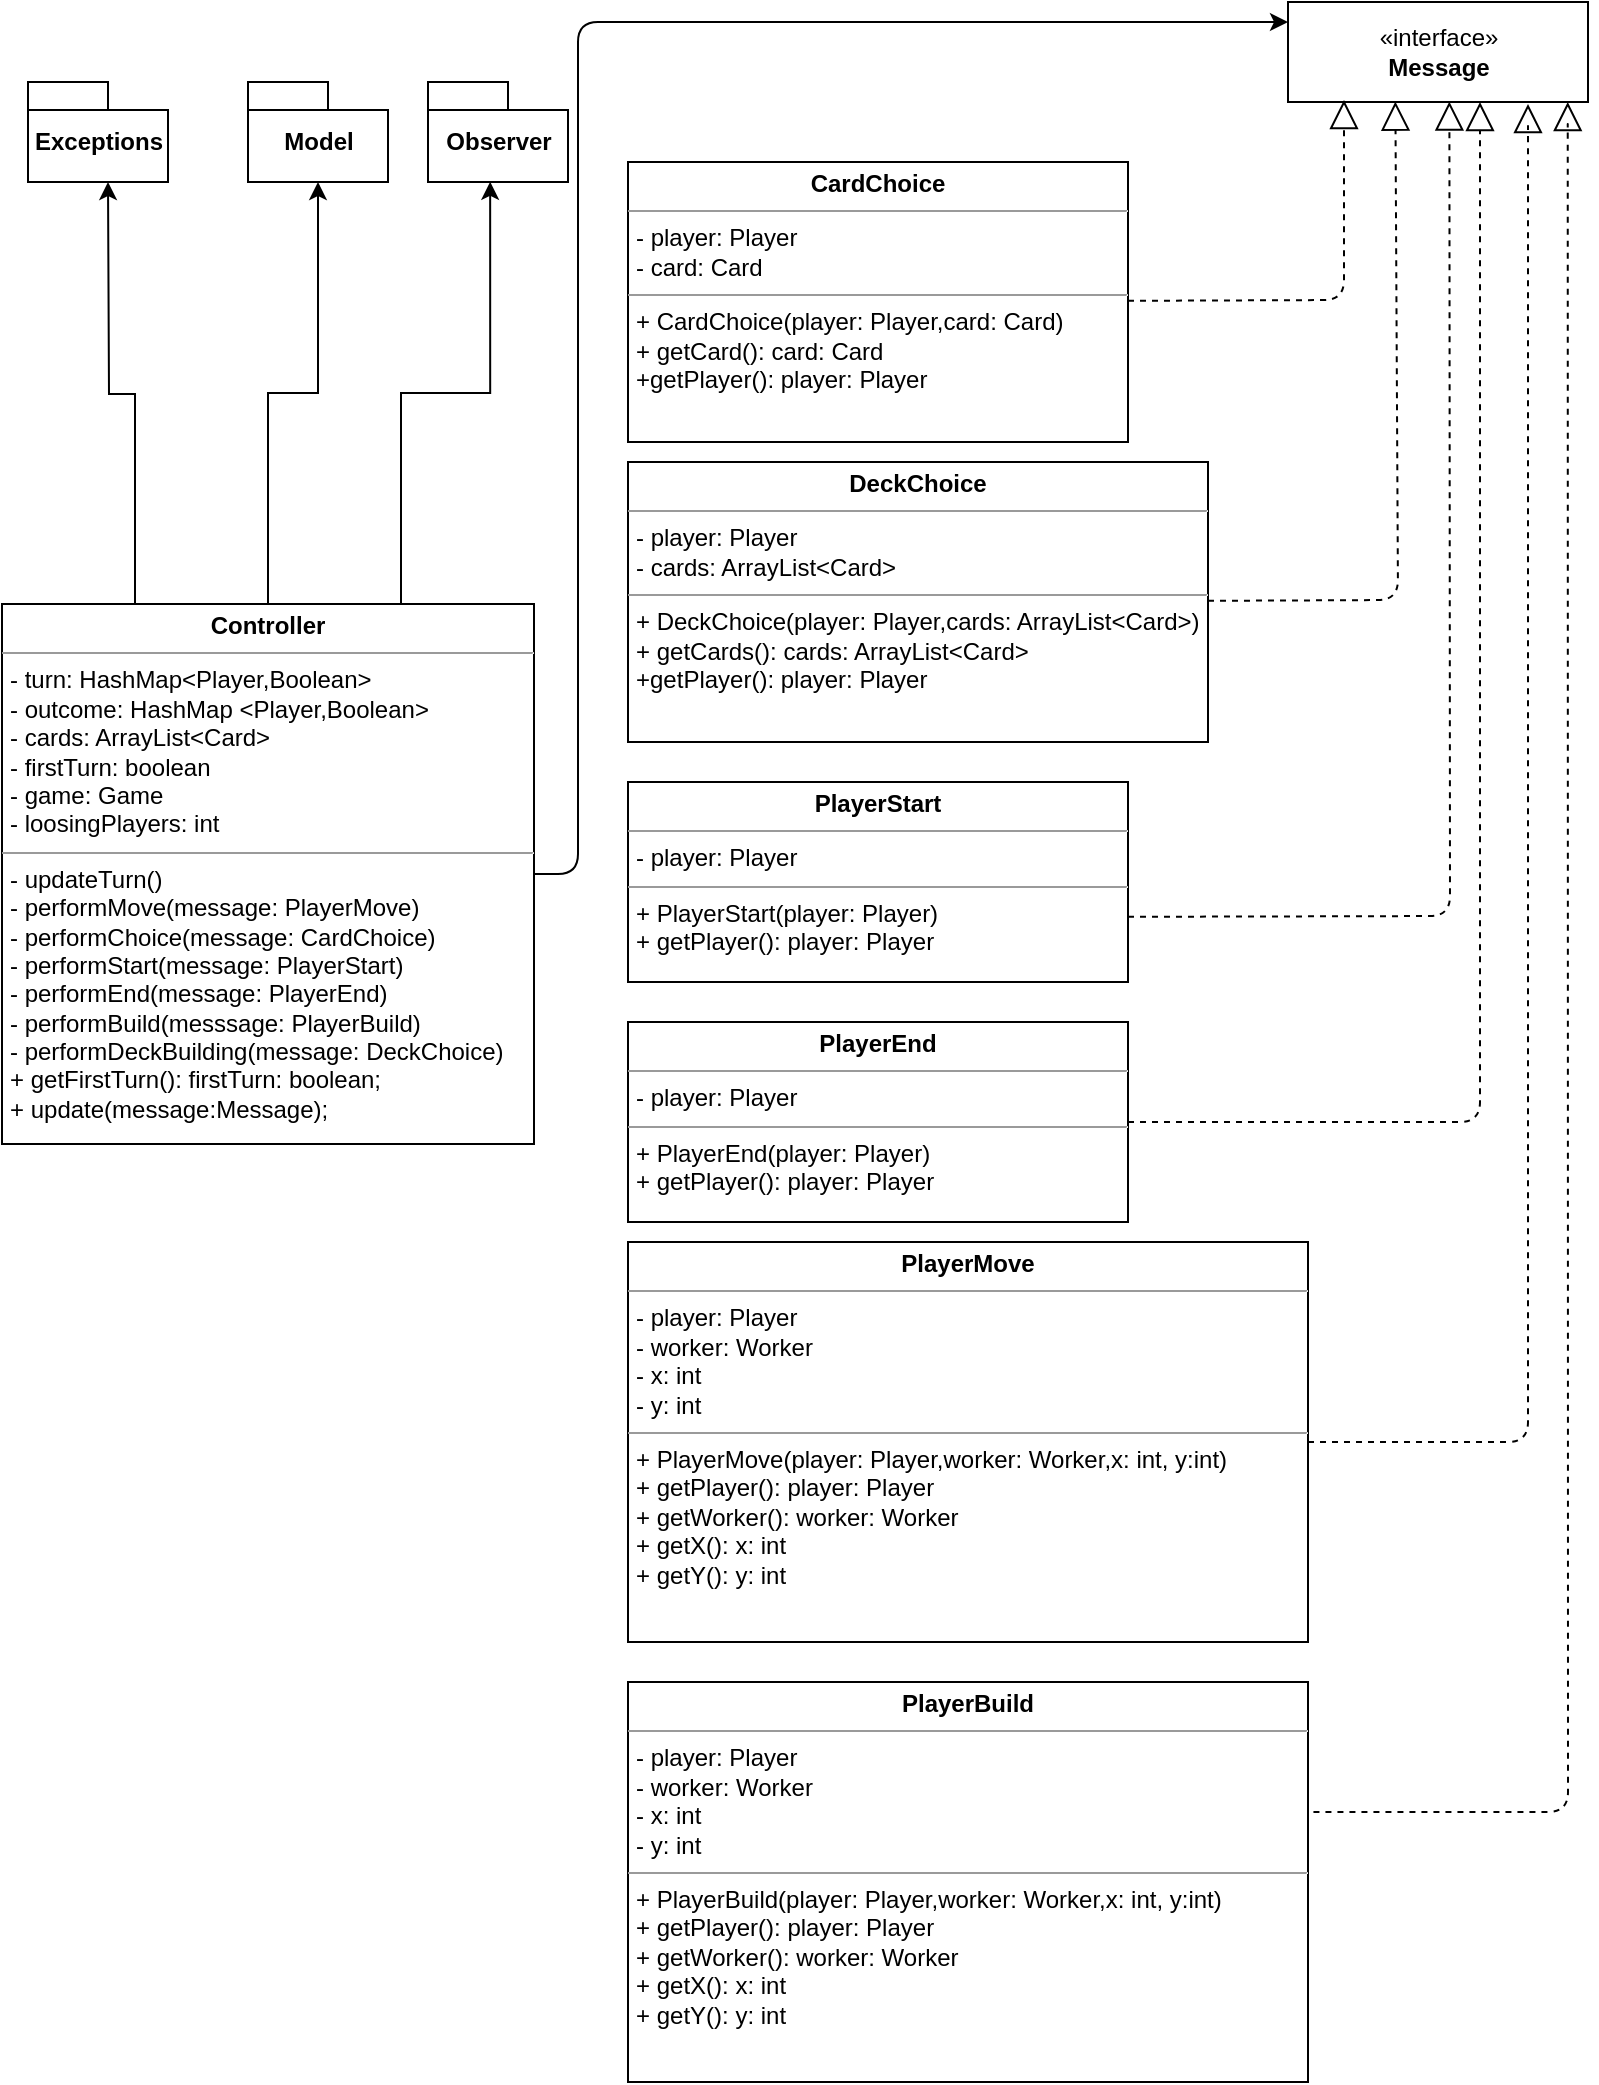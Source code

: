 <mxfile version="12.6.5" type="device"><diagram id="-WENF1uZhysJqQvcyBzV" name="Page-1"><mxGraphModel dx="1422" dy="800" grid="0" gridSize="10" guides="1" tooltips="1" connect="1" arrows="1" fold="1" page="1" pageScale="1" pageWidth="850" pageHeight="1100" math="0" shadow="0"><root><mxCell id="0"/><mxCell id="1" parent="0"/><mxCell id="0V0KwXom9wnMVXdjDpvW-1" value="Model" style="shape=folder;fontStyle=1;spacingTop=10;tabWidth=40;tabHeight=14;tabPosition=left;html=1;" parent="1" vertex="1"><mxGeometry x="160" y="70" width="70" height="50" as="geometry"/></mxCell><mxCell id="0V0KwXom9wnMVXdjDpvW-2" value="Observer" style="shape=folder;fontStyle=1;spacingTop=10;tabWidth=40;tabHeight=14;tabPosition=left;html=1;" parent="1" vertex="1"><mxGeometry x="250" y="70" width="70" height="50" as="geometry"/></mxCell><mxCell id="0V0KwXom9wnMVXdjDpvW-22" style="edgeStyle=orthogonalEdgeStyle;rounded=0;orthogonalLoop=1;jettySize=auto;html=1;entryX=0.5;entryY=1;entryDx=0;entryDy=0;entryPerimeter=0;" parent="1" source="0V0KwXom9wnMVXdjDpvW-3" target="0V0KwXom9wnMVXdjDpvW-1" edge="1"><mxGeometry relative="1" as="geometry"/></mxCell><mxCell id="0V0KwXom9wnMVXdjDpvW-3" value="&lt;p style=&quot;margin: 0px ; margin-top: 4px ; text-align: center&quot;&gt;&lt;b&gt;Controller&lt;/b&gt;&lt;/p&gt;&lt;hr size=&quot;1&quot;&gt;&lt;p style=&quot;margin: 0px ; margin-left: 4px&quot;&gt;- turn: HashMap&amp;lt;Player,Boolean&amp;gt;&lt;/p&gt;&lt;p style=&quot;margin: 0px ; margin-left: 4px&quot;&gt;- outcome: HashMap &amp;lt;Player,Boolean&amp;gt;&amp;nbsp;&lt;/p&gt;&lt;p style=&quot;margin: 0px ; margin-left: 4px&quot;&gt;- cards: ArrayList&amp;lt;Card&amp;gt;&lt;/p&gt;&lt;p style=&quot;margin: 0px ; margin-left: 4px&quot;&gt;- firstTurn: boolean&lt;/p&gt;&lt;p style=&quot;margin: 0px ; margin-left: 4px&quot;&gt;- game: Game&lt;/p&gt;&lt;p style=&quot;margin: 0px ; margin-left: 4px&quot;&gt;- loosingPlayers: int&lt;/p&gt;&lt;hr size=&quot;1&quot;&gt;&lt;p style=&quot;margin: 0px ; margin-left: 4px&quot;&gt;- updateTurn()&lt;/p&gt;&lt;p style=&quot;margin: 0px ; margin-left: 4px&quot;&gt;- performMove(message: PlayerMove)&lt;/p&gt;&lt;p style=&quot;margin: 0px ; margin-left: 4px&quot;&gt;- performChoice(message: CardChoice)&lt;/p&gt;&lt;p style=&quot;margin: 0px ; margin-left: 4px&quot;&gt;- performStart(message: PlayerStart)&lt;/p&gt;&lt;p style=&quot;margin: 0px ; margin-left: 4px&quot;&gt;- performEnd(message: PlayerEnd)&lt;/p&gt;&lt;p style=&quot;margin: 0px ; margin-left: 4px&quot;&gt;- performBuild(messsage: PlayerBuild)&lt;/p&gt;&lt;p style=&quot;margin: 0px ; margin-left: 4px&quot;&gt;- performDeckBuilding(message: DeckChoice)&lt;/p&gt;&lt;p style=&quot;margin: 0px ; margin-left: 4px&quot;&gt;+ getFirstTurn(): firstTurn: boolean;&lt;/p&gt;&lt;p style=&quot;margin: 0px ; margin-left: 4px&quot;&gt;+ update(message:Message);&amp;nbsp;&amp;nbsp;&lt;/p&gt;" style="verticalAlign=top;align=left;overflow=fill;fontSize=12;fontFamily=Helvetica;html=1;" parent="1" vertex="1"><mxGeometry x="37" y="331" width="266" height="270" as="geometry"/></mxCell><mxCell id="0V0KwXom9wnMVXdjDpvW-4" value="«interface»&lt;br&gt;&lt;b&gt;Message&lt;/b&gt;" style="html=1;" parent="1" vertex="1"><mxGeometry x="680" y="30" width="150" height="50" as="geometry"/></mxCell><mxCell id="0V0KwXom9wnMVXdjDpvW-5" value="&lt;p style=&quot;margin: 0px ; margin-top: 4px ; text-align: center&quot;&gt;&lt;b&gt;CardChoice&lt;/b&gt;&lt;/p&gt;&lt;hr size=&quot;1&quot;&gt;&lt;p style=&quot;margin: 0px ; margin-left: 4px&quot;&gt;- player: Player&lt;/p&gt;&lt;p style=&quot;margin: 0px ; margin-left: 4px&quot;&gt;- card: Card&lt;/p&gt;&lt;hr size=&quot;1&quot;&gt;&lt;p style=&quot;margin: 0px ; margin-left: 4px&quot;&gt;+ CardChoice(player: Player,card: Card)&lt;/p&gt;&lt;p style=&quot;margin: 0px ; margin-left: 4px&quot;&gt;+ getCard(): card: Card&lt;/p&gt;&lt;p style=&quot;margin: 0px ; margin-left: 4px&quot;&gt;+getPlayer(): player: Player&lt;/p&gt;&lt;p style=&quot;margin: 0px ; margin-left: 4px&quot;&gt;&lt;br&gt;&lt;/p&gt;" style="verticalAlign=top;align=left;overflow=fill;fontSize=12;fontFamily=Helvetica;html=1;" parent="1" vertex="1"><mxGeometry x="350" y="110" width="250" height="140" as="geometry"/></mxCell><mxCell id="0V0KwXom9wnMVXdjDpvW-6" value="&lt;p style=&quot;margin: 0px ; margin-top: 4px ; text-align: center&quot;&gt;&lt;b&gt;DeckChoice&lt;/b&gt;&lt;/p&gt;&lt;hr size=&quot;1&quot;&gt;&lt;p style=&quot;margin: 0px ; margin-left: 4px&quot;&gt;- player: Player&lt;/p&gt;&lt;p style=&quot;margin: 0px ; margin-left: 4px&quot;&gt;- cards: ArrayList&amp;lt;Card&amp;gt;&lt;/p&gt;&lt;hr size=&quot;1&quot;&gt;&lt;p style=&quot;margin: 0px ; margin-left: 4px&quot;&gt;+ DeckChoice(player: Player,cards: ArrayList&amp;lt;Card&amp;gt;)&lt;/p&gt;&lt;p style=&quot;margin: 0px ; margin-left: 4px&quot;&gt;+ getCards(): cards: ArrayList&amp;lt;Card&amp;gt;&lt;/p&gt;&lt;p style=&quot;margin: 0px ; margin-left: 4px&quot;&gt;+getPlayer(): player: Player&lt;/p&gt;&lt;p style=&quot;margin: 0px ; margin-left: 4px&quot;&gt;&lt;br&gt;&lt;/p&gt;" style="verticalAlign=top;align=left;overflow=fill;fontSize=12;fontFamily=Helvetica;html=1;" parent="1" vertex="1"><mxGeometry x="350" y="260" width="290" height="140" as="geometry"/></mxCell><mxCell id="0V0KwXom9wnMVXdjDpvW-7" value="&lt;p style=&quot;margin: 0px ; margin-top: 4px ; text-align: center&quot;&gt;&lt;b&gt;PlayerStart&lt;/b&gt;&lt;/p&gt;&lt;hr size=&quot;1&quot;&gt;&lt;p style=&quot;margin: 0px ; margin-left: 4px&quot;&gt;- player: Player&lt;/p&gt;&lt;hr size=&quot;1&quot;&gt;&lt;p style=&quot;margin: 0px ; margin-left: 4px&quot;&gt;+ PlayerStart(player: Player)&lt;/p&gt;&lt;p style=&quot;margin: 0px ; margin-left: 4px&quot;&gt;+ getPlayer(): player: Player&lt;/p&gt;&lt;p style=&quot;margin: 0px ; margin-left: 4px&quot;&gt;&lt;br&gt;&lt;/p&gt;" style="verticalAlign=top;align=left;overflow=fill;fontSize=12;fontFamily=Helvetica;html=1;" parent="1" vertex="1"><mxGeometry x="350" y="420" width="250" height="100" as="geometry"/></mxCell><mxCell id="0V0KwXom9wnMVXdjDpvW-8" value="&lt;p style=&quot;margin: 0px ; margin-top: 4px ; text-align: center&quot;&gt;&lt;b&gt;PlayerEnd&lt;/b&gt;&lt;/p&gt;&lt;hr size=&quot;1&quot;&gt;&lt;p style=&quot;margin: 0px ; margin-left: 4px&quot;&gt;- player: Player&lt;/p&gt;&lt;hr size=&quot;1&quot;&gt;&lt;p style=&quot;margin: 0px ; margin-left: 4px&quot;&gt;+ PlayerEnd(player: Player)&lt;/p&gt;&lt;p style=&quot;margin: 0px ; margin-left: 4px&quot;&gt;+ getPlayer(): player: Player&lt;/p&gt;&lt;p style=&quot;margin: 0px ; margin-left: 4px&quot;&gt;&lt;br&gt;&lt;/p&gt;" style="verticalAlign=top;align=left;overflow=fill;fontSize=12;fontFamily=Helvetica;html=1;" parent="1" vertex="1"><mxGeometry x="350" y="540" width="250" height="100" as="geometry"/></mxCell><mxCell id="0V0KwXom9wnMVXdjDpvW-9" value="&lt;p style=&quot;margin: 0px ; margin-top: 4px ; text-align: center&quot;&gt;&lt;b&gt;PlayerMove&lt;/b&gt;&lt;/p&gt;&lt;hr size=&quot;1&quot;&gt;&lt;p style=&quot;margin: 0px ; margin-left: 4px&quot;&gt;- player: Player&lt;/p&gt;&lt;p style=&quot;margin: 0px ; margin-left: 4px&quot;&gt;- worker: Worker&lt;/p&gt;&lt;p style=&quot;margin: 0px ; margin-left: 4px&quot;&gt;- x: int&lt;/p&gt;&lt;p style=&quot;margin: 0px ; margin-left: 4px&quot;&gt;- y: int&lt;/p&gt;&lt;hr size=&quot;1&quot;&gt;&lt;p style=&quot;margin: 0px ; margin-left: 4px&quot;&gt;+ PlayerMove(player: Player,worker: Worker,&lt;span&gt;x: int, y:int)&lt;/span&gt;&lt;/p&gt;&lt;p style=&quot;margin: 0px ; margin-left: 4px&quot;&gt;+ getPlayer(): player: Player&lt;/p&gt;&lt;p style=&quot;margin: 0px ; margin-left: 4px&quot;&gt;+ getWorker(): worker: Worker&lt;/p&gt;&lt;p style=&quot;margin: 0px ; margin-left: 4px&quot;&gt;+ getX(): x: int&lt;/p&gt;&lt;p style=&quot;margin: 0px ; margin-left: 4px&quot;&gt;+ getY(): y: int&lt;/p&gt;&lt;p style=&quot;margin: 0px ; margin-left: 4px&quot;&gt;&lt;br&gt;&lt;/p&gt;" style="verticalAlign=top;align=left;overflow=fill;fontSize=12;fontFamily=Helvetica;html=1;" parent="1" vertex="1"><mxGeometry x="350" y="650" width="340" height="200" as="geometry"/></mxCell><mxCell id="0V0KwXom9wnMVXdjDpvW-10" value="&lt;p style=&quot;margin: 0px ; margin-top: 4px ; text-align: center&quot;&gt;&lt;b&gt;PlayerBuild&lt;/b&gt;&lt;/p&gt;&lt;hr size=&quot;1&quot;&gt;&lt;p style=&quot;margin: 0px ; margin-left: 4px&quot;&gt;- player: Player&lt;/p&gt;&lt;p style=&quot;margin: 0px ; margin-left: 4px&quot;&gt;- worker: Worker&lt;/p&gt;&lt;p style=&quot;margin: 0px ; margin-left: 4px&quot;&gt;- x: int&lt;/p&gt;&lt;p style=&quot;margin: 0px ; margin-left: 4px&quot;&gt;- y: int&lt;/p&gt;&lt;hr size=&quot;1&quot;&gt;&lt;p style=&quot;margin: 0px ; margin-left: 4px&quot;&gt;+ PlayerBuild(player: Player,worker: Worker,&lt;span&gt;x: int, y:int)&lt;/span&gt;&lt;/p&gt;&lt;p style=&quot;margin: 0px ; margin-left: 4px&quot;&gt;+ getPlayer(): player: Player&lt;/p&gt;&lt;p style=&quot;margin: 0px ; margin-left: 4px&quot;&gt;+ getWorker(): worker: Worker&lt;/p&gt;&lt;p style=&quot;margin: 0px ; margin-left: 4px&quot;&gt;+ getX(): x: int&lt;/p&gt;&lt;p style=&quot;margin: 0px ; margin-left: 4px&quot;&gt;+ getY(): y: int&lt;/p&gt;&lt;p style=&quot;margin: 0px ; margin-left: 4px&quot;&gt;&lt;br&gt;&lt;/p&gt;" style="verticalAlign=top;align=left;overflow=fill;fontSize=12;fontFamily=Helvetica;html=1;" parent="1" vertex="1"><mxGeometry x="350" y="870" width="340" height="200" as="geometry"/></mxCell><mxCell id="0V0KwXom9wnMVXdjDpvW-13" value="" style="endArrow=block;dashed=1;endFill=0;endSize=12;html=1;" parent="1" edge="1"><mxGeometry width="160" relative="1" as="geometry"><mxPoint x="600" y="179.41" as="sourcePoint"/><mxPoint x="708" y="79" as="targetPoint"/><Array as="points"><mxPoint x="708" y="179"/></Array></mxGeometry></mxCell><mxCell id="0V0KwXom9wnMVXdjDpvW-14" value="" style="endArrow=block;dashed=1;endFill=0;endSize=12;html=1;entryX=0.358;entryY=0.996;entryDx=0;entryDy=0;entryPerimeter=0;" parent="1" target="0V0KwXom9wnMVXdjDpvW-4" edge="1"><mxGeometry width="160" relative="1" as="geometry"><mxPoint x="640" y="329.41" as="sourcePoint"/><mxPoint x="747.5" y="230" as="targetPoint"/><Array as="points"><mxPoint x="735" y="329"/></Array></mxGeometry></mxCell><mxCell id="0V0KwXom9wnMVXdjDpvW-16" value="" style="endArrow=block;dashed=1;endFill=0;endSize=12;html=1;entryX=0.538;entryY=0.996;entryDx=0;entryDy=0;entryPerimeter=0;" parent="1" target="0V0KwXom9wnMVXdjDpvW-4" edge="1"><mxGeometry width="160" relative="1" as="geometry"><mxPoint x="600" y="487.41" as="sourcePoint"/><mxPoint x="761" y="84" as="targetPoint"/><Array as="points"><mxPoint x="761" y="487"/></Array></mxGeometry></mxCell><mxCell id="0V0KwXom9wnMVXdjDpvW-17" value="" style="endArrow=block;dashed=1;endFill=0;endSize=12;html=1;exitX=1;exitY=0.5;exitDx=0;exitDy=0;" parent="1" source="0V0KwXom9wnMVXdjDpvW-8" edge="1"><mxGeometry width="160" relative="1" as="geometry"><mxPoint x="620" y="467.41" as="sourcePoint"/><mxPoint x="776" y="80" as="targetPoint"/><Array as="points"><mxPoint x="776" y="590"/></Array></mxGeometry></mxCell><mxCell id="0V0KwXom9wnMVXdjDpvW-19" value="" style="endArrow=block;dashed=1;endFill=0;endSize=12;html=1;exitX=1;exitY=0.5;exitDx=0;exitDy=0;" parent="1" source="0V0KwXom9wnMVXdjDpvW-9" edge="1"><mxGeometry width="160" relative="1" as="geometry"><mxPoint x="690" y="740" as="sourcePoint"/><mxPoint x="800" y="81" as="targetPoint"/><Array as="points"><mxPoint x="800" y="750"/><mxPoint x="800" y="90"/></Array></mxGeometry></mxCell><mxCell id="0V0KwXom9wnMVXdjDpvW-21" value="" style="endArrow=block;dashed=1;endFill=0;endSize=12;html=1;exitX=1.008;exitY=0.325;exitDx=0;exitDy=0;exitPerimeter=0;" parent="1" source="0V0KwXom9wnMVXdjDpvW-10" edge="1"><mxGeometry width="160" relative="1" as="geometry"><mxPoint x="709.87" y="749" as="sourcePoint"/><mxPoint x="819.87" y="80" as="targetPoint"/><Array as="points"><mxPoint x="820" y="935"/><mxPoint x="819.87" y="89"/></Array></mxGeometry></mxCell><mxCell id="0V0KwXom9wnMVXdjDpvW-23" style="edgeStyle=orthogonalEdgeStyle;rounded=0;orthogonalLoop=1;jettySize=auto;html=1;entryX=0.444;entryY=0.998;entryDx=0;entryDy=0;entryPerimeter=0;exitX=0.75;exitY=0;exitDx=0;exitDy=0;" parent="1" target="0V0KwXom9wnMVXdjDpvW-2" edge="1" source="0V0KwXom9wnMVXdjDpvW-3"><mxGeometry relative="1" as="geometry"><mxPoint x="260.004" y="310.0" as="sourcePoint"/><mxPoint x="274.97" y="120" as="targetPoint"/></mxGeometry></mxCell><mxCell id="0V0KwXom9wnMVXdjDpvW-24" value="Exceptions" style="shape=folder;fontStyle=1;spacingTop=10;tabWidth=40;tabHeight=14;tabPosition=left;html=1;" parent="1" vertex="1"><mxGeometry x="50" y="70" width="70" height="50" as="geometry"/></mxCell><mxCell id="0V0KwXom9wnMVXdjDpvW-25" style="edgeStyle=orthogonalEdgeStyle;rounded=0;orthogonalLoop=1;jettySize=auto;html=1;entryX=0.5;entryY=1;entryDx=0;entryDy=0;entryPerimeter=0;exitX=0.25;exitY=0;exitDx=0;exitDy=0;" parent="1" edge="1" source="0V0KwXom9wnMVXdjDpvW-3"><mxGeometry relative="1" as="geometry"><mxPoint x="75" y="310" as="sourcePoint"/><mxPoint x="90" y="120" as="targetPoint"/></mxGeometry></mxCell><mxCell id="0V0KwXom9wnMVXdjDpvW-30" value="" style="endArrow=classic;html=1;exitX=1;exitY=0.5;exitDx=0;exitDy=0;" parent="1" edge="1" source="0V0KwXom9wnMVXdjDpvW-3"><mxGeometry width="50" height="50" relative="1" as="geometry"><mxPoint x="330" y="40" as="sourcePoint"/><mxPoint x="680" y="40" as="targetPoint"/><Array as="points"><mxPoint x="325" y="466"/><mxPoint x="325" y="40"/></Array></mxGeometry></mxCell></root></mxGraphModel></diagram></mxfile>